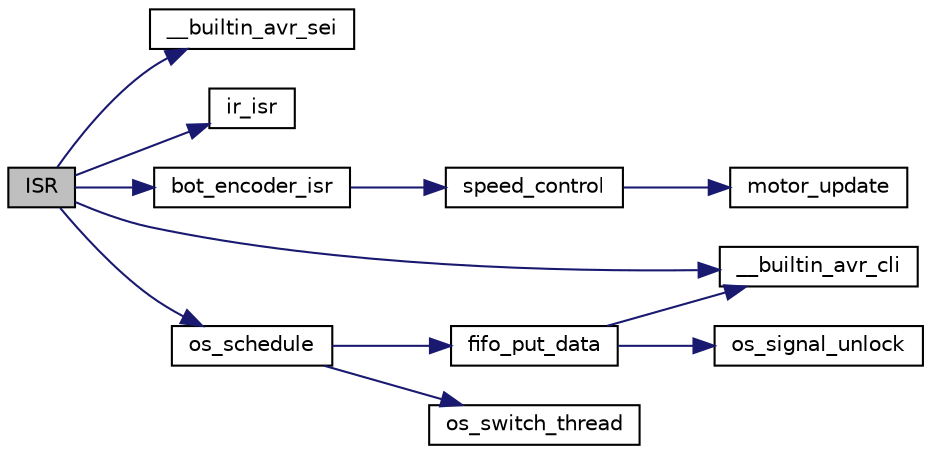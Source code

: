 digraph G
{
  edge [fontname="Helvetica",fontsize="10",labelfontname="Helvetica",labelfontsize="10"];
  node [fontname="Helvetica",fontsize="10",shape=record];
  rankdir="LR";
  Node1 [label="ISR",height=0.2,width=0.4,color="black", fillcolor="grey75", style="filled" fontcolor="black"];
  Node1 -> Node2 [color="midnightblue",fontsize="10",style="solid",fontname="Helvetica"];
  Node2 [label="__builtin_avr_sei",height=0.2,width=0.4,color="black", fillcolor="white", style="filled",URL="$builtins_8h.html#aa9fc5c6054d97fa1b7901789a7f69636",tooltip="Enables interrupts by setting the global interrupt mask."];
  Node1 -> Node3 [color="midnightblue",fontsize="10",style="solid",fontname="Helvetica"];
  Node3 [label="ir_isr",height=0.2,width=0.4,color="black", fillcolor="white", style="filled",URL="$ir-rc5_8h.html#acc3ad37b7fbac4450977264edf3a7850"];
  Node1 -> Node4 [color="midnightblue",fontsize="10",style="solid",fontname="Helvetica"];
  Node4 [label="bot_encoder_isr",height=0.2,width=0.4,color="black", fillcolor="white", style="filled",URL="$sensor-low_8h.html#a2746db25d650e08926342d9c189644b1",tooltip="Kuemmert sich um die Radencoder."];
  Node4 -> Node5 [color="midnightblue",fontsize="10",style="solid",fontname="Helvetica"];
  Node5 [label="speed_control",height=0.2,width=0.4,color="black", fillcolor="white", style="filled",URL="$motor_8c.html#abfe2160ced04338d7f24aab6291c7f19",tooltip="Drehzahlregelung fuer die Motoren des c&#39;t-Bots."];
  Node5 -> Node6 [color="midnightblue",fontsize="10",style="solid",fontname="Helvetica"];
  Node6 [label="motor_update",height=0.2,width=0.4,color="black", fillcolor="white", style="filled",URL="$motor-low_8h.html#af288dee5f55b67d9eaf1d6e180bfd121"];
  Node1 -> Node7 [color="midnightblue",fontsize="10",style="solid",fontname="Helvetica"];
  Node7 [label="__builtin_avr_cli",height=0.2,width=0.4,color="black", fillcolor="white", style="filled",URL="$builtins_8h.html#a41590bd57be6a89c1b9bcafe523207f2",tooltip="Disables all interrupts by clearing the global interrupt mask."];
  Node1 -> Node8 [color="midnightblue",fontsize="10",style="solid",fontname="Helvetica"];
  Node8 [label="os_schedule",height=0.2,width=0.4,color="black", fillcolor="white", style="filled",URL="$os__scheduler_8h.html#aaf0ea29568109bcdfb1d527f223accad"];
  Node8 -> Node9 [color="midnightblue",fontsize="10",style="solid",fontname="Helvetica"];
  Node9 [label="fifo_put_data",height=0.2,width=0.4,color="black", fillcolor="white", style="filled",URL="$fifo_8c.html#a7b3f9ad457273c9717bff49113c84250"];
  Node9 -> Node7 [color="midnightblue",fontsize="10",style="solid",fontname="Helvetica"];
  Node9 -> Node10 [color="midnightblue",fontsize="10",style="solid",fontname="Helvetica"];
  Node10 [label="os_signal_unlock",height=0.2,width=0.4,color="black", fillcolor="white", style="filled",URL="$os__thread__pc_8c.html#aa0b166109be9754de9b8b863b8d197c7"];
  Node8 -> Node11 [color="midnightblue",fontsize="10",style="solid",fontname="Helvetica"];
  Node11 [label="os_switch_thread",height=0.2,width=0.4,color="black", fillcolor="white", style="filled",URL="$os__thread_8h.html#afa82438e9832609bc5ffbddad166e1b7"];
}
